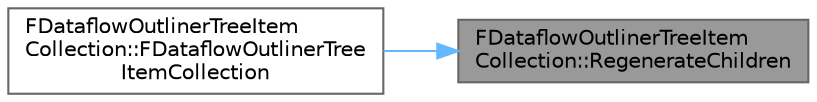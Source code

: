 digraph "FDataflowOutlinerTreeItemCollection::RegenerateChildren"
{
 // INTERACTIVE_SVG=YES
 // LATEX_PDF_SIZE
  bgcolor="transparent";
  edge [fontname=Helvetica,fontsize=10,labelfontname=Helvetica,labelfontsize=10];
  node [fontname=Helvetica,fontsize=10,shape=box,height=0.2,width=0.4];
  rankdir="RL";
  Node1 [id="Node000001",label="FDataflowOutlinerTreeItem\lCollection::RegenerateChildren",height=0.2,width=0.4,color="gray40", fillcolor="grey60", style="filled", fontcolor="black",tooltip=" "];
  Node1 -> Node2 [id="edge1_Node000001_Node000002",dir="back",color="steelblue1",style="solid",tooltip=" "];
  Node2 [id="Node000002",label="FDataflowOutlinerTreeItem\lCollection::FDataflowOutlinerTree\lItemCollection",height=0.2,width=0.4,color="grey40", fillcolor="white", style="filled",URL="$d3/d5e/classFDataflowOutlinerTreeItemCollection.html#a57cd394b66418a823f5b5c3e6fb66add",tooltip=" "];
}
